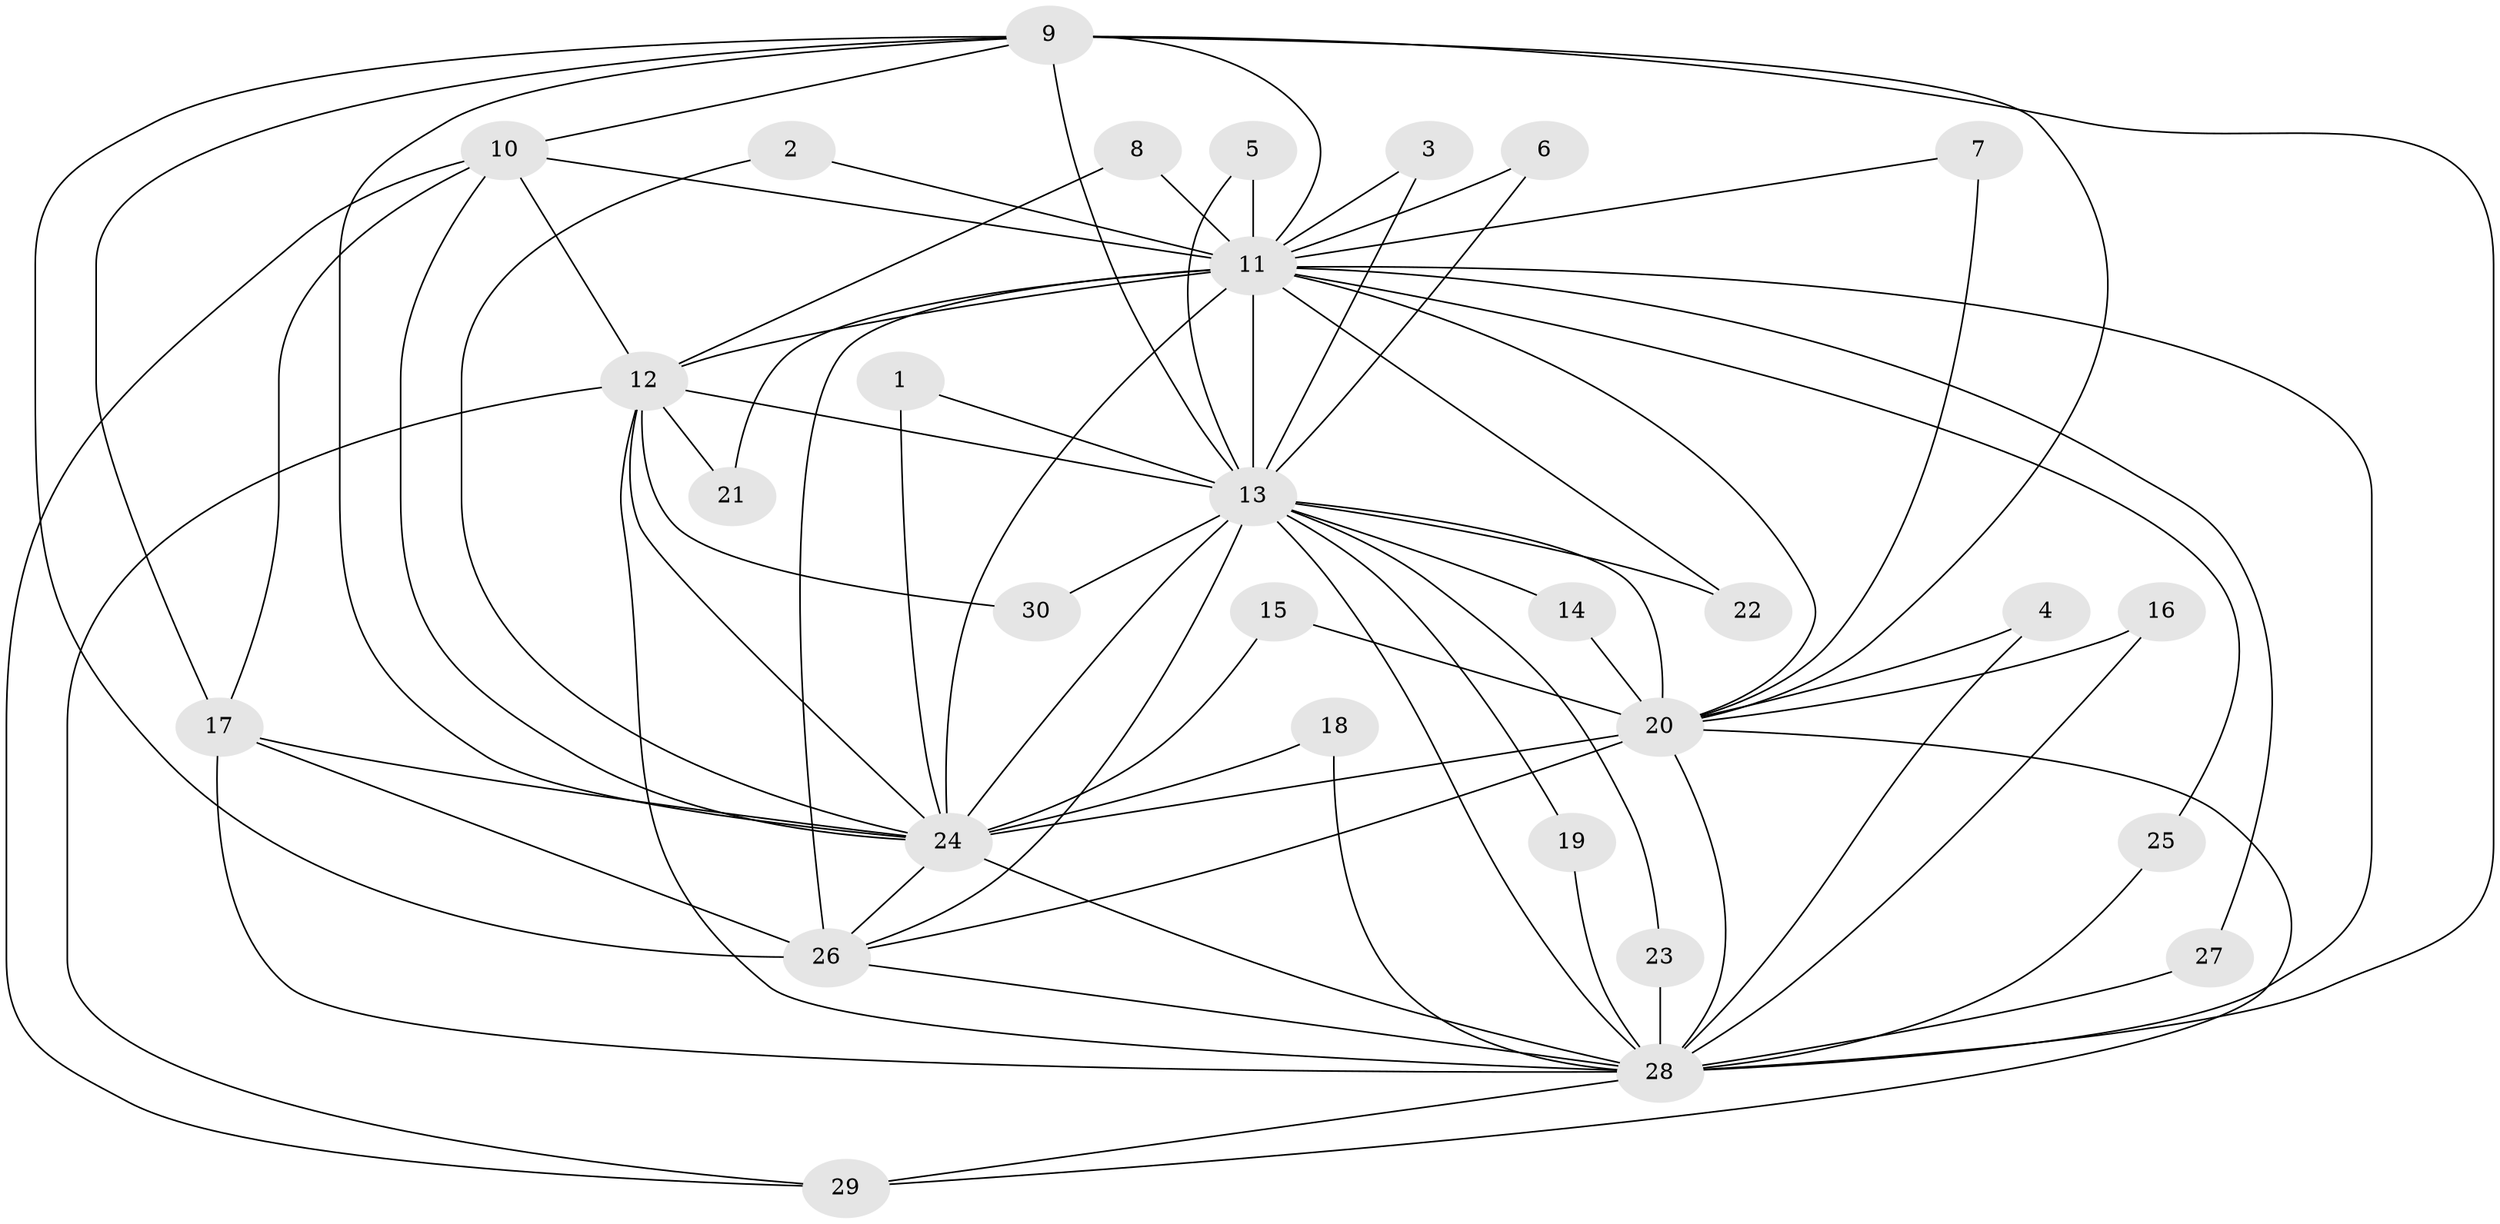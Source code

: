 // original degree distribution, {20: 0.03389830508474576, 13: 0.01694915254237288, 17: 0.03389830508474576, 18: 0.01694915254237288, 15: 0.03389830508474576, 21: 0.01694915254237288, 11: 0.01694915254237288, 9: 0.01694915254237288, 4: 0.05084745762711865, 2: 0.6610169491525424, 5: 0.01694915254237288, 3: 0.0847457627118644}
// Generated by graph-tools (version 1.1) at 2025/49/03/09/25 03:49:30]
// undirected, 30 vertices, 76 edges
graph export_dot {
graph [start="1"]
  node [color=gray90,style=filled];
  1;
  2;
  3;
  4;
  5;
  6;
  7;
  8;
  9;
  10;
  11;
  12;
  13;
  14;
  15;
  16;
  17;
  18;
  19;
  20;
  21;
  22;
  23;
  24;
  25;
  26;
  27;
  28;
  29;
  30;
  1 -- 13 [weight=1.0];
  1 -- 24 [weight=1.0];
  2 -- 11 [weight=1.0];
  2 -- 24 [weight=1.0];
  3 -- 11 [weight=1.0];
  3 -- 13 [weight=1.0];
  4 -- 20 [weight=1.0];
  4 -- 28 [weight=1.0];
  5 -- 11 [weight=1.0];
  5 -- 13 [weight=1.0];
  6 -- 11 [weight=1.0];
  6 -- 13 [weight=1.0];
  7 -- 11 [weight=1.0];
  7 -- 20 [weight=1.0];
  8 -- 11 [weight=1.0];
  8 -- 12 [weight=1.0];
  9 -- 10 [weight=1.0];
  9 -- 11 [weight=2.0];
  9 -- 13 [weight=3.0];
  9 -- 17 [weight=1.0];
  9 -- 20 [weight=1.0];
  9 -- 24 [weight=2.0];
  9 -- 26 [weight=2.0];
  9 -- 28 [weight=1.0];
  10 -- 11 [weight=1.0];
  10 -- 12 [weight=1.0];
  10 -- 17 [weight=1.0];
  10 -- 24 [weight=1.0];
  10 -- 29 [weight=1.0];
  11 -- 12 [weight=1.0];
  11 -- 13 [weight=5.0];
  11 -- 20 [weight=2.0];
  11 -- 21 [weight=1.0];
  11 -- 22 [weight=1.0];
  11 -- 24 [weight=4.0];
  11 -- 25 [weight=1.0];
  11 -- 26 [weight=4.0];
  11 -- 27 [weight=1.0];
  11 -- 28 [weight=4.0];
  12 -- 13 [weight=1.0];
  12 -- 21 [weight=1.0];
  12 -- 24 [weight=1.0];
  12 -- 28 [weight=1.0];
  12 -- 29 [weight=1.0];
  12 -- 30 [weight=1.0];
  13 -- 14 [weight=1.0];
  13 -- 19 [weight=1.0];
  13 -- 20 [weight=4.0];
  13 -- 22 [weight=1.0];
  13 -- 23 [weight=1.0];
  13 -- 24 [weight=4.0];
  13 -- 26 [weight=2.0];
  13 -- 28 [weight=2.0];
  13 -- 30 [weight=3.0];
  14 -- 20 [weight=1.0];
  15 -- 20 [weight=1.0];
  15 -- 24 [weight=1.0];
  16 -- 20 [weight=1.0];
  16 -- 28 [weight=1.0];
  17 -- 24 [weight=1.0];
  17 -- 26 [weight=1.0];
  17 -- 28 [weight=1.0];
  18 -- 24 [weight=1.0];
  18 -- 28 [weight=1.0];
  19 -- 28 [weight=1.0];
  20 -- 24 [weight=2.0];
  20 -- 26 [weight=1.0];
  20 -- 28 [weight=1.0];
  20 -- 29 [weight=1.0];
  23 -- 28 [weight=1.0];
  24 -- 26 [weight=3.0];
  24 -- 28 [weight=2.0];
  25 -- 28 [weight=1.0];
  26 -- 28 [weight=1.0];
  27 -- 28 [weight=1.0];
  28 -- 29 [weight=1.0];
}

